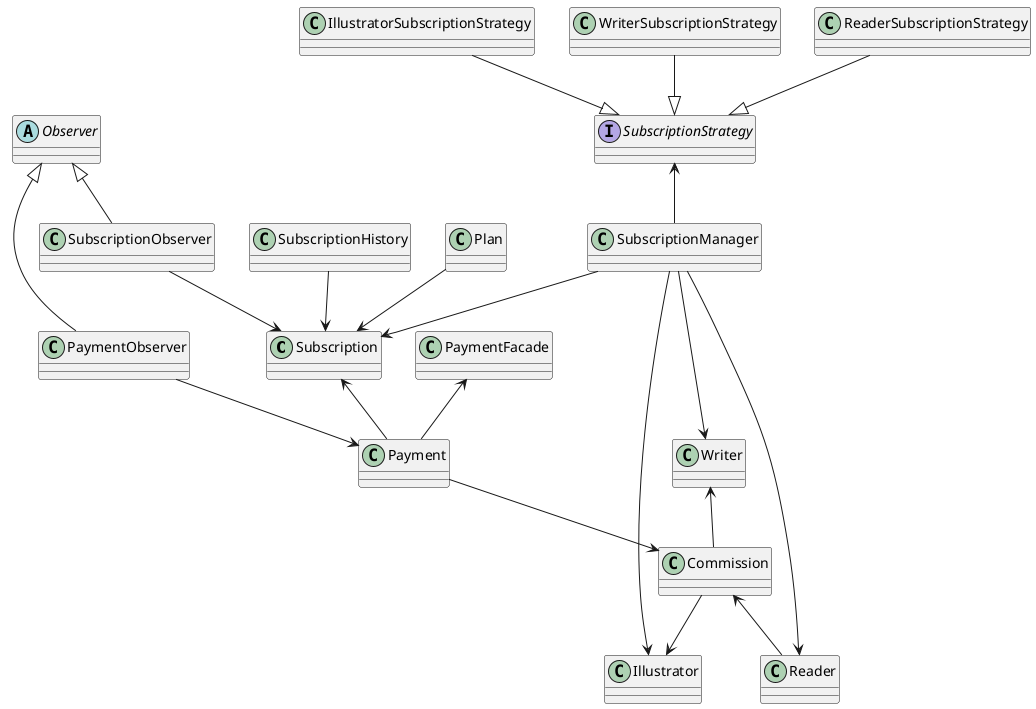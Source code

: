 @startuml

class Subscription{
}

class Reader{
}

class Writer{
}

class Illustrator{

}

class Plan{
}

class SubscriptionManager{
}

class Commission{
}

class Payment{
}

class SubscriptionHistory{
}

interface SubscriptionStrategy{
}

class ReaderSubscriptionStrategy{
}

class WriterSubscriptionStrategy{
}

class IllustratorSubscriptionStrategy{
}

class PaymentFacade{
}

abstract class Observer{
}

class SubscriptionObserver{
}

class PaymentObserver{
}

Observer <|-- SubscriptionObserver

Observer <|-- PaymentObserver

SubscriptionObserver --> Subscription

PaymentObserver --> Payment

PaymentFacade <-- Payment

SubscriptionStrategy <-- SubscriptionManager

SubscriptionStrategy <|-up- ReaderSubscriptionStrategy

SubscriptionStrategy <|-up- WriterSubscriptionStrategy

SubscriptionStrategy <|-up- IllustratorSubscriptionStrategy

SubscriptionManager --> Subscription

SubscriptionManager --> Reader

SubscriptionManager --> Writer

SubscriptionManager --> Illustrator

Plan --> Subscription

Commission -up-> Writer

Commission --> Illustrator

Commission <-- Reader

Payment -up-> Subscription

Payment --> Commission

SubscriptionHistory --> Subscription







@enduml